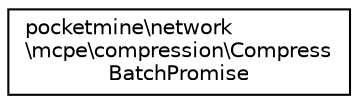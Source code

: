 digraph "Graphical Class Hierarchy"
{
 // INTERACTIVE_SVG=YES
 // LATEX_PDF_SIZE
  edge [fontname="Helvetica",fontsize="10",labelfontname="Helvetica",labelfontsize="10"];
  node [fontname="Helvetica",fontsize="10",shape=record];
  rankdir="LR";
  Node0 [label="pocketmine\\network\l\\mcpe\\compression\\Compress\lBatchPromise",height=0.2,width=0.4,color="black", fillcolor="white", style="filled",URL="$d4/d17/classpocketmine_1_1network_1_1mcpe_1_1compression_1_1_compress_batch_promise.html",tooltip=" "];
}
